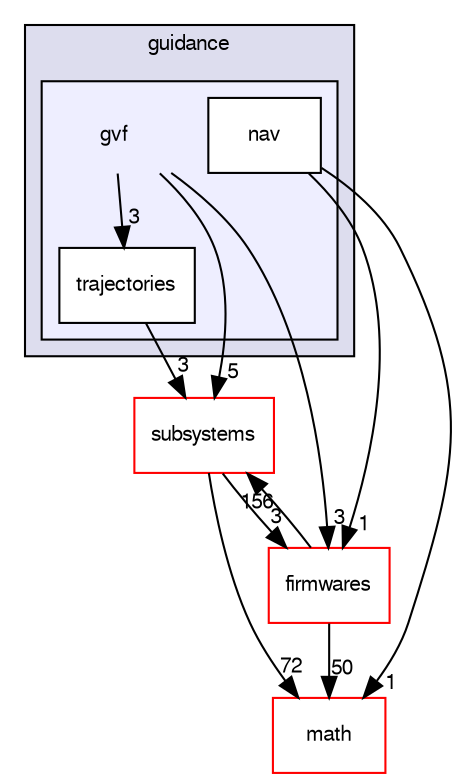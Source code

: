 digraph "sw/airborne/modules/guidance/gvf" {
  compound=true
  node [ fontsize="10", fontname="FreeSans"];
  edge [ labelfontsize="10", labelfontname="FreeSans"];
  subgraph clusterdir_4ee91589357a83ed771c51844e853db2 {
    graph [ bgcolor="#ddddee", pencolor="black", label="guidance" fontname="FreeSans", fontsize="10", URL="dir_4ee91589357a83ed771c51844e853db2.html"]
  subgraph clusterdir_f11651931491444d54c9510df68bbdd5 {
    graph [ bgcolor="#eeeeff", pencolor="black", label="" URL="dir_f11651931491444d54c9510df68bbdd5.html"];
    dir_f11651931491444d54c9510df68bbdd5 [shape=plaintext label="gvf"];
    dir_6cbe33ad8bda979edc8e42fad66cbe01 [shape=box label="nav" color="black" fillcolor="white" style="filled" URL="dir_6cbe33ad8bda979edc8e42fad66cbe01.html"];
    dir_cf5aedeca686884ae121bc37e7581570 [shape=box label="trajectories" color="black" fillcolor="white" style="filled" URL="dir_cf5aedeca686884ae121bc37e7581570.html"];
  }
  }
  dir_12d6ec7aac5a4a9b8cee17e35022d7c7 [shape=box label="subsystems" fillcolor="white" style="filled" color="red" URL="dir_12d6ec7aac5a4a9b8cee17e35022d7c7.html"];
  dir_e7d2494544042a787a6ee70a779a5e07 [shape=box label="firmwares" fillcolor="white" style="filled" color="red" URL="dir_e7d2494544042a787a6ee70a779a5e07.html"];
  dir_29343b6f5fcd4b75a5dfbb985ff56864 [shape=box label="math" fillcolor="white" style="filled" color="red" URL="dir_29343b6f5fcd4b75a5dfbb985ff56864.html"];
  dir_12d6ec7aac5a4a9b8cee17e35022d7c7->dir_e7d2494544042a787a6ee70a779a5e07 [headlabel="3", labeldistance=1.5 headhref="dir_000051_000105.html"];
  dir_12d6ec7aac5a4a9b8cee17e35022d7c7->dir_29343b6f5fcd4b75a5dfbb985ff56864 [headlabel="72", labeldistance=1.5 headhref="dir_000051_000118.html"];
  dir_f11651931491444d54c9510df68bbdd5->dir_12d6ec7aac5a4a9b8cee17e35022d7c7 [headlabel="5", labeldistance=1.5 headhref="dir_000169_000051.html"];
  dir_f11651931491444d54c9510df68bbdd5->dir_cf5aedeca686884ae121bc37e7581570 [headlabel="3", labeldistance=1.5 headhref="dir_000169_000171.html"];
  dir_f11651931491444d54c9510df68bbdd5->dir_e7d2494544042a787a6ee70a779a5e07 [headlabel="3", labeldistance=1.5 headhref="dir_000169_000105.html"];
  dir_cf5aedeca686884ae121bc37e7581570->dir_12d6ec7aac5a4a9b8cee17e35022d7c7 [headlabel="3", labeldistance=1.5 headhref="dir_000171_000051.html"];
  dir_6cbe33ad8bda979edc8e42fad66cbe01->dir_e7d2494544042a787a6ee70a779a5e07 [headlabel="1", labeldistance=1.5 headhref="dir_000170_000105.html"];
  dir_6cbe33ad8bda979edc8e42fad66cbe01->dir_29343b6f5fcd4b75a5dfbb985ff56864 [headlabel="1", labeldistance=1.5 headhref="dir_000170_000118.html"];
  dir_e7d2494544042a787a6ee70a779a5e07->dir_12d6ec7aac5a4a9b8cee17e35022d7c7 [headlabel="156", labeldistance=1.5 headhref="dir_000105_000051.html"];
  dir_e7d2494544042a787a6ee70a779a5e07->dir_29343b6f5fcd4b75a5dfbb985ff56864 [headlabel="50", labeldistance=1.5 headhref="dir_000105_000118.html"];
}
